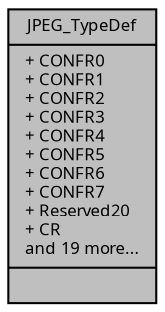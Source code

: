digraph "JPEG_TypeDef"
{
  edge [fontname="Sans",fontsize="8",labelfontname="Sans",labelfontsize="8"];
  node [fontname="Sans",fontsize="8",shape=record];
  Node1 [label="{JPEG_TypeDef\n|+ CONFR0\l+ CONFR1\l+ CONFR2\l+ CONFR3\l+ CONFR4\l+ CONFR5\l+ CONFR6\l+ CONFR7\l+ Reserved20\l+ CR\land 19 more...\l|}",height=0.2,width=0.4,color="black", fillcolor="grey75", style="filled", fontcolor="black"];
}
